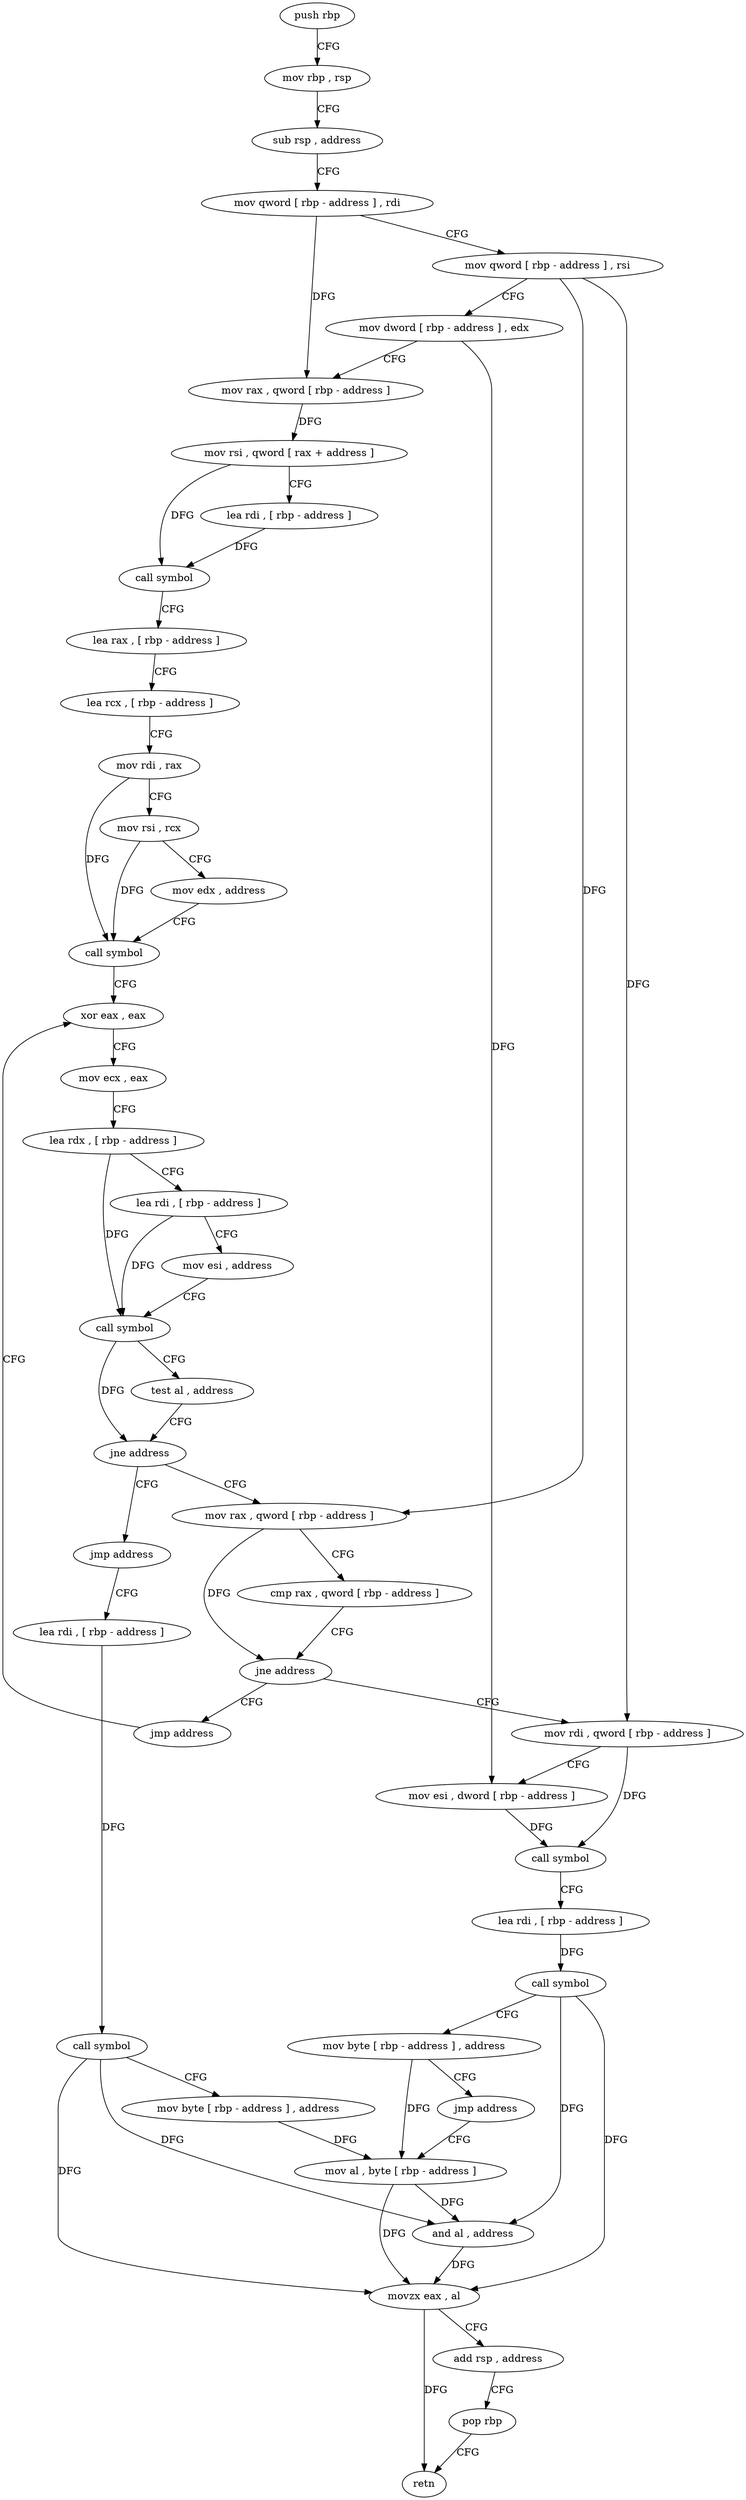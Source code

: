 digraph "func" {
"90400" [label = "push rbp" ]
"90401" [label = "mov rbp , rsp" ]
"90404" [label = "sub rsp , address" ]
"90411" [label = "mov qword [ rbp - address ] , rdi" ]
"90415" [label = "mov qword [ rbp - address ] , rsi" ]
"90419" [label = "mov dword [ rbp - address ] , edx" ]
"90422" [label = "mov rax , qword [ rbp - address ]" ]
"90426" [label = "mov rsi , qword [ rax + address ]" ]
"90430" [label = "lea rdi , [ rbp - address ]" ]
"90437" [label = "call symbol" ]
"90442" [label = "lea rax , [ rbp - address ]" ]
"90446" [label = "lea rcx , [ rbp - address ]" ]
"90453" [label = "mov rdi , rax" ]
"90456" [label = "mov rsi , rcx" ]
"90459" [label = "mov edx , address" ]
"90464" [label = "call symbol" ]
"90469" [label = "xor eax , eax" ]
"90504" [label = "mov rax , qword [ rbp - address ]" ]
"90508" [label = "cmp rax , qword [ rbp - address ]" ]
"90512" [label = "jne address" ]
"90548" [label = "jmp address" ]
"90518" [label = "mov rdi , qword [ rbp - address ]" ]
"90499" [label = "jmp address" ]
"90553" [label = "lea rdi , [ rbp - address ]" ]
"90522" [label = "mov esi , dword [ rbp - address ]" ]
"90525" [label = "call symbol" ]
"90530" [label = "lea rdi , [ rbp - address ]" ]
"90534" [label = "call symbol" ]
"90539" [label = "mov byte [ rbp - address ] , address" ]
"90543" [label = "jmp address" ]
"90566" [label = "mov al , byte [ rbp - address ]" ]
"90557" [label = "call symbol" ]
"90562" [label = "mov byte [ rbp - address ] , address" ]
"90471" [label = "mov ecx , eax" ]
"90473" [label = "lea rdx , [ rbp - address ]" ]
"90477" [label = "lea rdi , [ rbp - address ]" ]
"90481" [label = "mov esi , address" ]
"90486" [label = "call symbol" ]
"90491" [label = "test al , address" ]
"90493" [label = "jne address" ]
"90569" [label = "and al , address" ]
"90571" [label = "movzx eax , al" ]
"90574" [label = "add rsp , address" ]
"90581" [label = "pop rbp" ]
"90582" [label = "retn" ]
"90400" -> "90401" [ label = "CFG" ]
"90401" -> "90404" [ label = "CFG" ]
"90404" -> "90411" [ label = "CFG" ]
"90411" -> "90415" [ label = "CFG" ]
"90411" -> "90422" [ label = "DFG" ]
"90415" -> "90419" [ label = "CFG" ]
"90415" -> "90504" [ label = "DFG" ]
"90415" -> "90518" [ label = "DFG" ]
"90419" -> "90422" [ label = "CFG" ]
"90419" -> "90522" [ label = "DFG" ]
"90422" -> "90426" [ label = "DFG" ]
"90426" -> "90430" [ label = "CFG" ]
"90426" -> "90437" [ label = "DFG" ]
"90430" -> "90437" [ label = "DFG" ]
"90437" -> "90442" [ label = "CFG" ]
"90442" -> "90446" [ label = "CFG" ]
"90446" -> "90453" [ label = "CFG" ]
"90453" -> "90456" [ label = "CFG" ]
"90453" -> "90464" [ label = "DFG" ]
"90456" -> "90459" [ label = "CFG" ]
"90456" -> "90464" [ label = "DFG" ]
"90459" -> "90464" [ label = "CFG" ]
"90464" -> "90469" [ label = "CFG" ]
"90469" -> "90471" [ label = "CFG" ]
"90504" -> "90508" [ label = "CFG" ]
"90504" -> "90512" [ label = "DFG" ]
"90508" -> "90512" [ label = "CFG" ]
"90512" -> "90548" [ label = "CFG" ]
"90512" -> "90518" [ label = "CFG" ]
"90548" -> "90469" [ label = "CFG" ]
"90518" -> "90522" [ label = "CFG" ]
"90518" -> "90525" [ label = "DFG" ]
"90499" -> "90553" [ label = "CFG" ]
"90553" -> "90557" [ label = "DFG" ]
"90522" -> "90525" [ label = "DFG" ]
"90525" -> "90530" [ label = "CFG" ]
"90530" -> "90534" [ label = "DFG" ]
"90534" -> "90539" [ label = "CFG" ]
"90534" -> "90569" [ label = "DFG" ]
"90534" -> "90571" [ label = "DFG" ]
"90539" -> "90543" [ label = "CFG" ]
"90539" -> "90566" [ label = "DFG" ]
"90543" -> "90566" [ label = "CFG" ]
"90566" -> "90569" [ label = "DFG" ]
"90566" -> "90571" [ label = "DFG" ]
"90557" -> "90562" [ label = "CFG" ]
"90557" -> "90569" [ label = "DFG" ]
"90557" -> "90571" [ label = "DFG" ]
"90562" -> "90566" [ label = "DFG" ]
"90471" -> "90473" [ label = "CFG" ]
"90473" -> "90477" [ label = "CFG" ]
"90473" -> "90486" [ label = "DFG" ]
"90477" -> "90481" [ label = "CFG" ]
"90477" -> "90486" [ label = "DFG" ]
"90481" -> "90486" [ label = "CFG" ]
"90486" -> "90491" [ label = "CFG" ]
"90486" -> "90493" [ label = "DFG" ]
"90491" -> "90493" [ label = "CFG" ]
"90493" -> "90504" [ label = "CFG" ]
"90493" -> "90499" [ label = "CFG" ]
"90569" -> "90571" [ label = "DFG" ]
"90571" -> "90574" [ label = "CFG" ]
"90571" -> "90582" [ label = "DFG" ]
"90574" -> "90581" [ label = "CFG" ]
"90581" -> "90582" [ label = "CFG" ]
}
